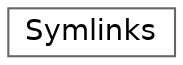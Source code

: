digraph "Graphical Class Hierarchy"
{
 // LATEX_PDF_SIZE
  bgcolor="transparent";
  edge [fontname=Helvetica,fontsize=14,labelfontname=Helvetica,labelfontsize=14];
  node [fontname=Helvetica,fontsize=14,shape=box,height=0.2,width=0.4];
  rankdir="LR";
  Node0 [id="Node000000",label="Symlinks",height=0.2,width=0.4,color="grey40", fillcolor="white", style="filled",URL="$de/db3/classSymlinks.html",tooltip=" "];
}
